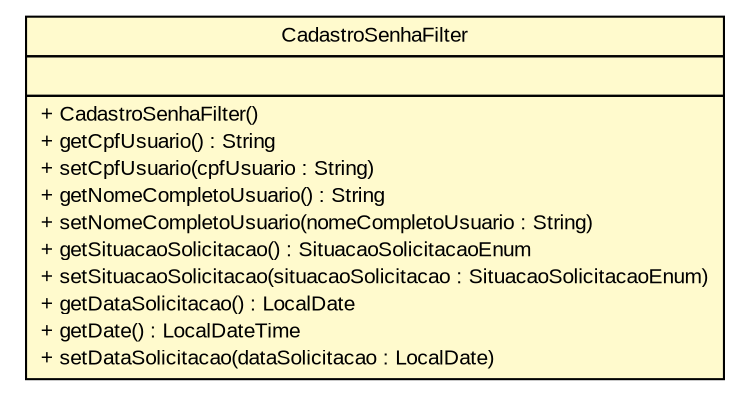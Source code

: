 #!/usr/local/bin/dot
#
# Class diagram 
# Generated by UMLGraph version R5_6 (http://www.umlgraph.org/)
#

digraph G {
	edge [fontname="arial",fontsize=10,labelfontname="arial",labelfontsize=10];
	node [fontname="arial",fontsize=10,shape=plaintext];
	nodesep=0.25;
	ranksep=0.5;
	// br.gov.to.sefaz.seg.business.gestao.service.filter.CadastroSenhaFilter
	c10101 [label=<<table title="br.gov.to.sefaz.seg.business.gestao.service.filter.CadastroSenhaFilter" border="0" cellborder="1" cellspacing="0" cellpadding="2" port="p" bgcolor="lemonChiffon" href="./CadastroSenhaFilter.html">
		<tr><td><table border="0" cellspacing="0" cellpadding="1">
<tr><td align="center" balign="center"> CadastroSenhaFilter </td></tr>
		</table></td></tr>
		<tr><td><table border="0" cellspacing="0" cellpadding="1">
<tr><td align="left" balign="left">  </td></tr>
		</table></td></tr>
		<tr><td><table border="0" cellspacing="0" cellpadding="1">
<tr><td align="left" balign="left"> + CadastroSenhaFilter() </td></tr>
<tr><td align="left" balign="left"> + getCpfUsuario() : String </td></tr>
<tr><td align="left" balign="left"> + setCpfUsuario(cpfUsuario : String) </td></tr>
<tr><td align="left" balign="left"> + getNomeCompletoUsuario() : String </td></tr>
<tr><td align="left" balign="left"> + setNomeCompletoUsuario(nomeCompletoUsuario : String) </td></tr>
<tr><td align="left" balign="left"> + getSituacaoSolicitacao() : SituacaoSolicitacaoEnum </td></tr>
<tr><td align="left" balign="left"> + setSituacaoSolicitacao(situacaoSolicitacao : SituacaoSolicitacaoEnum) </td></tr>
<tr><td align="left" balign="left"> + getDataSolicitacao() : LocalDate </td></tr>
<tr><td align="left" balign="left"> + getDate() : LocalDateTime </td></tr>
<tr><td align="left" balign="left"> + setDataSolicitacao(dataSolicitacao : LocalDate) </td></tr>
		</table></td></tr>
		</table>>, URL="./CadastroSenhaFilter.html", fontname="arial", fontcolor="black", fontsize=10.0];
}

